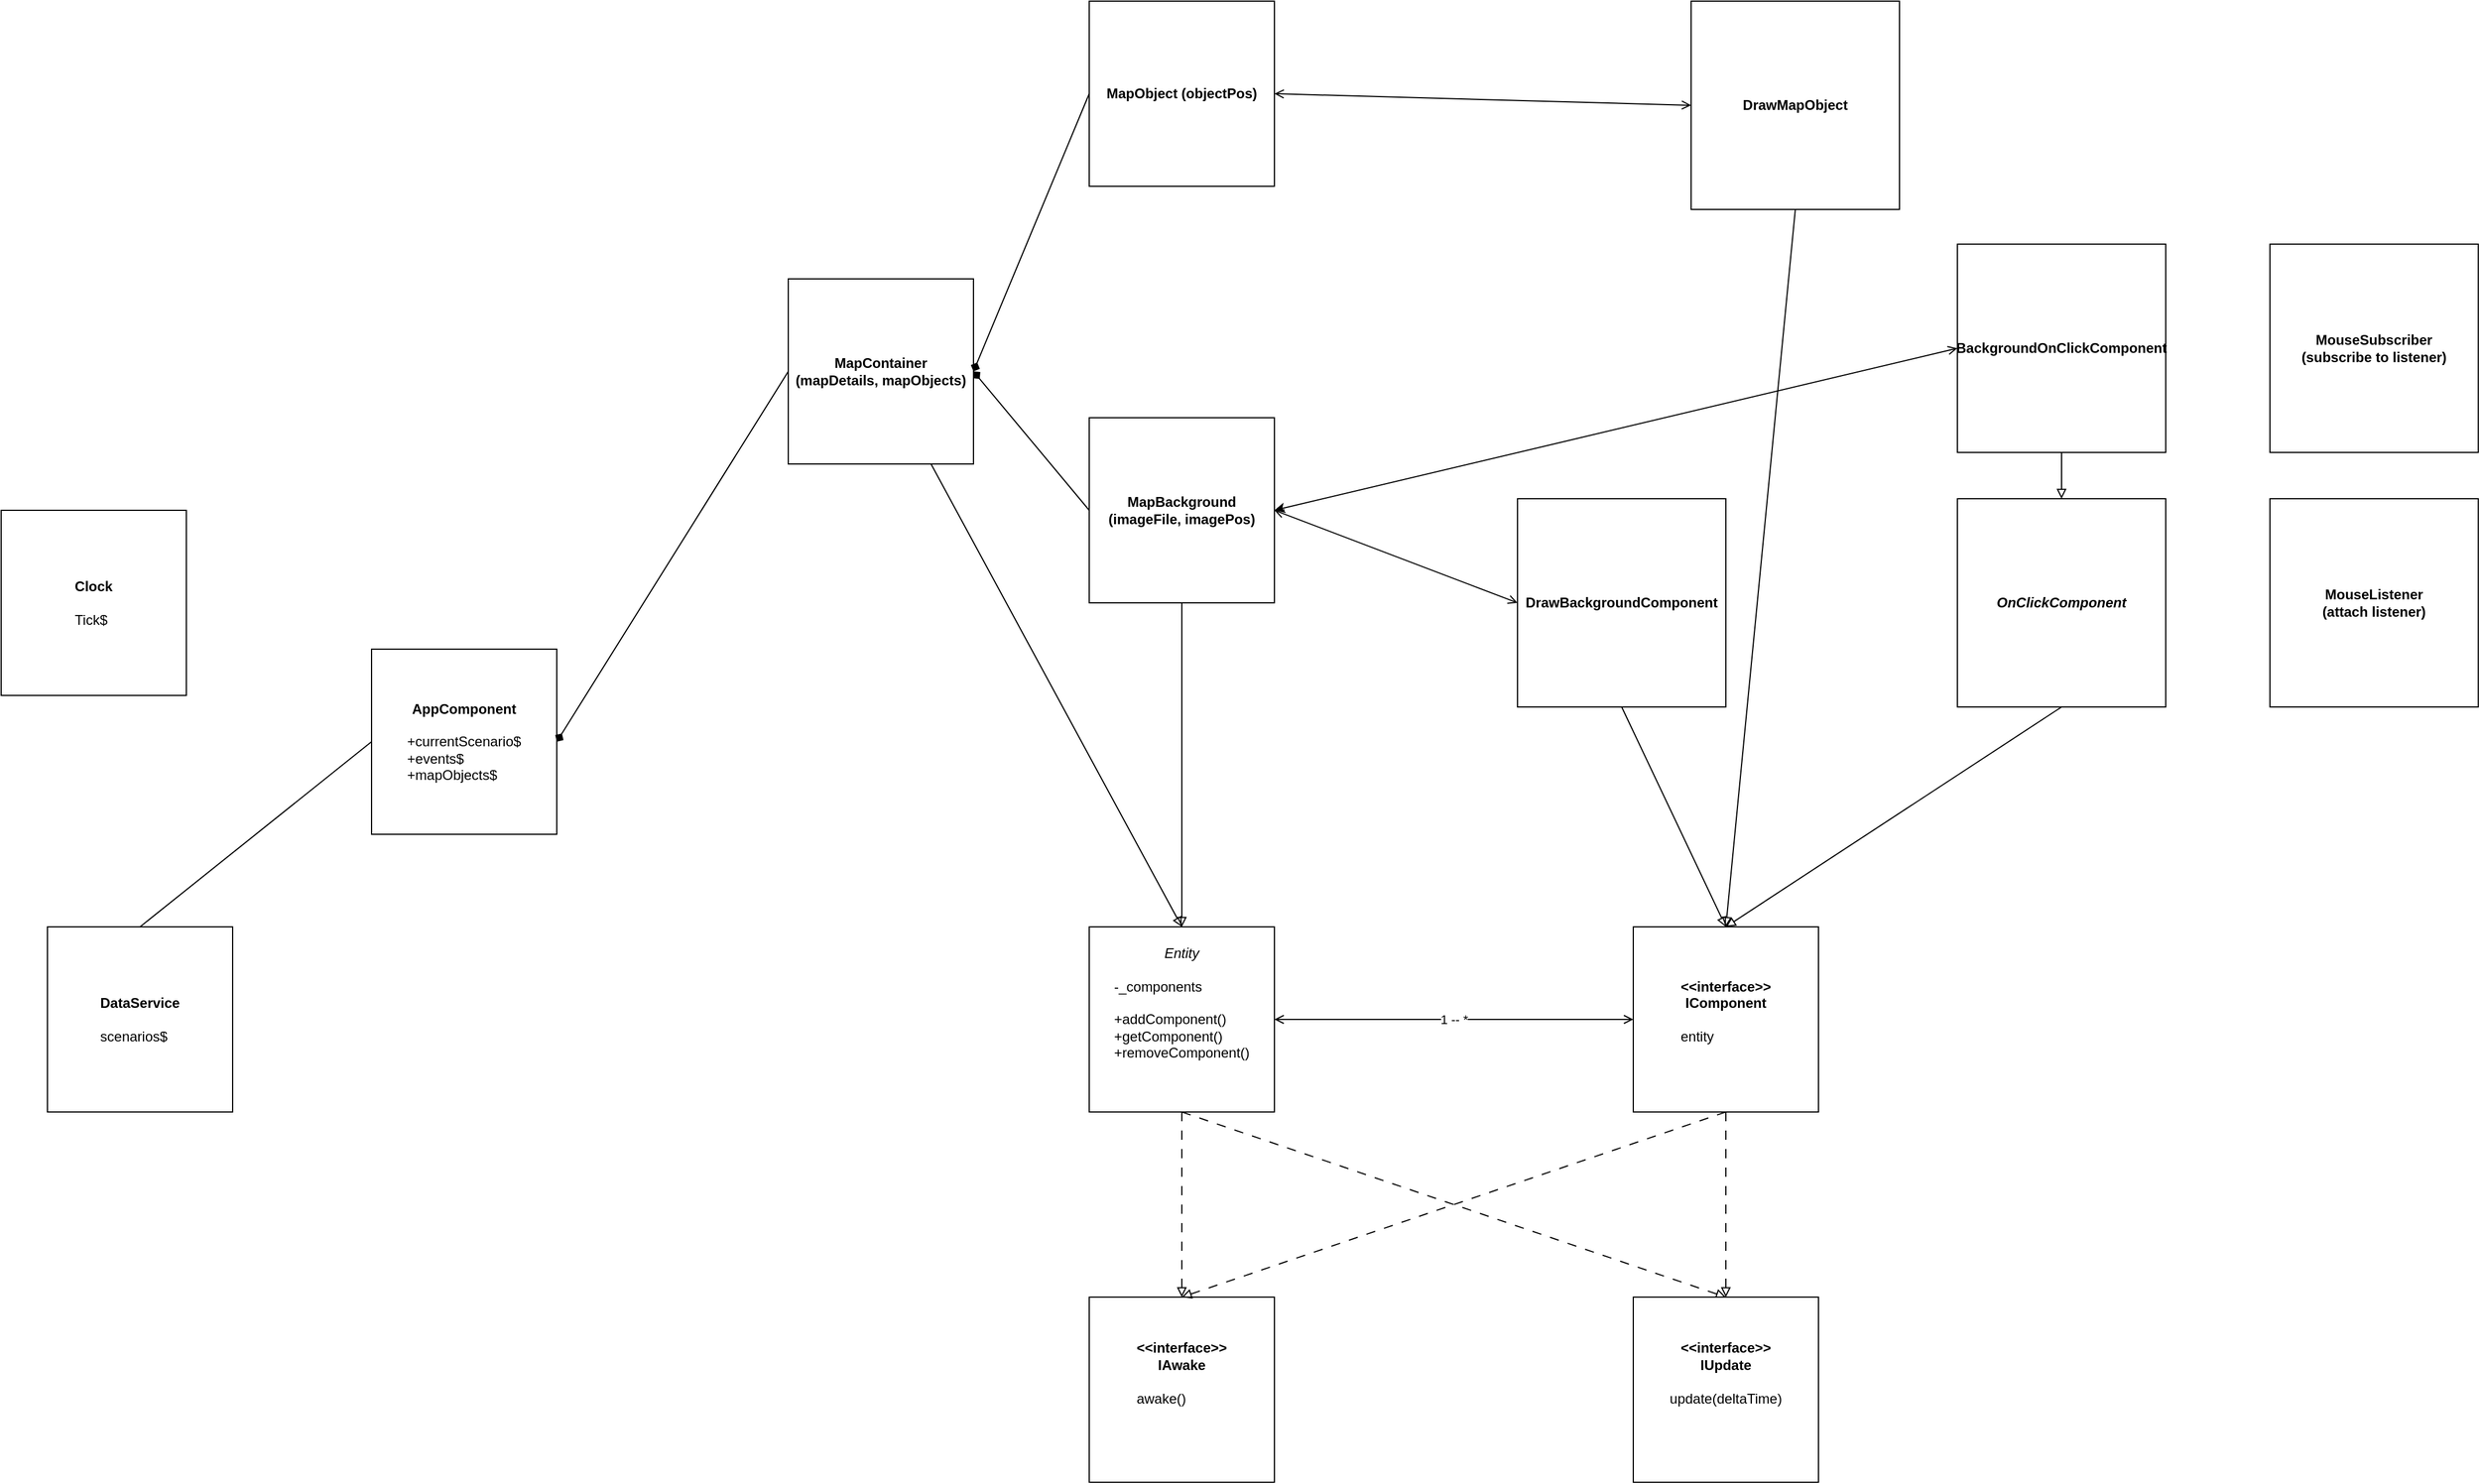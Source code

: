 <mxfile>
    <diagram id="VgLAo6fLAIfAVf-dxMtZ" name="Page-1">
        <mxGraphModel dx="2705" dy="1943" grid="1" gridSize="10" guides="1" tooltips="1" connect="1" arrows="1" fold="1" page="1" pageScale="1" pageWidth="850" pageHeight="1100" math="0" shadow="0">
            <root>
                <mxCell id="0"/>
                <mxCell id="1" parent="0"/>
                <mxCell id="34" style="edgeStyle=none;html=1;endArrow=block;endFill=0;entryX=0.5;entryY=0;entryDx=0;entryDy=0;exitX=0.5;exitY=1;exitDx=0;exitDy=0;" parent="1" source="30" target="10" edge="1">
                    <mxGeometry relative="1" as="geometry">
                        <mxPoint x="890" y="-330" as="sourcePoint"/>
                        <mxPoint x="1010" y="110" as="targetPoint"/>
                    </mxGeometry>
                </mxCell>
                <mxCell id="7" style="edgeStyle=none;html=1;entryX=0.5;entryY=0;entryDx=0;entryDy=0;dashed=1;dashPattern=8 8;endArrow=block;endFill=0;exitX=0.5;exitY=1;exitDx=0;exitDy=0;" parent="1" source="2" target="5" edge="1">
                    <mxGeometry relative="1" as="geometry"/>
                </mxCell>
                <mxCell id="9" style="edgeStyle=none;html=1;entryX=0.5;entryY=0;entryDx=0;entryDy=0;dashed=1;dashPattern=8 8;endArrow=block;endFill=0;exitX=0.5;exitY=1;exitDx=0;exitDy=0;" parent="1" source="2" target="4" edge="1">
                    <mxGeometry relative="1" as="geometry"/>
                </mxCell>
                <mxCell id="13" value="1 -- *" style="edgeStyle=none;html=1;entryX=0;entryY=0.5;entryDx=0;entryDy=0;endArrow=open;endFill=0;startArrow=open;startFill=0;" parent="1" source="2" target="10" edge="1">
                    <mxGeometry relative="1" as="geometry"/>
                </mxCell>
                <mxCell id="2" value="&lt;i&gt;Entity&lt;br&gt;&lt;/i&gt;&lt;div style=&quot;text-align: left;&quot;&gt;&lt;br&gt;&lt;/div&gt;&lt;div style=&quot;text-align: left;&quot;&gt;-_components&lt;/div&gt;&lt;div style=&quot;text-align: left;&quot;&gt;&lt;br&gt;&lt;/div&gt;&lt;div style=&quot;text-align: left;&quot;&gt;+addComponent()&lt;/div&gt;&lt;div style=&quot;text-align: left;&quot;&gt;+getComponent()&lt;/div&gt;&lt;div style=&quot;text-align: left;&quot;&gt;+removeComponent()&lt;/div&gt;&lt;div style=&quot;font-style: italic; text-align: left;&quot;&gt;&lt;br&gt;&lt;/div&gt;&lt;div style=&quot;font-style: italic; text-align: left;&quot;&gt;&lt;br&gt;&lt;/div&gt;" style="whiteSpace=wrap;html=1;aspect=fixed;" parent="1" vertex="1">
                    <mxGeometry x="540" y="160" width="160" height="160" as="geometry"/>
                </mxCell>
                <mxCell id="4" value="&lt;b&gt;&amp;lt;&amp;lt;interface&amp;gt;&amp;gt;&lt;br&gt;IAwake&lt;/b&gt;&lt;br&gt;&lt;br&gt;&lt;div style=&quot;text-align: left;&quot;&gt;awake()&lt;/div&gt;&lt;div style=&quot;font-style: italic; text-align: left;&quot;&gt;&lt;br&gt;&lt;/div&gt;&lt;div style=&quot;font-style: italic; text-align: left;&quot;&gt;&lt;br&gt;&lt;/div&gt;" style="whiteSpace=wrap;html=1;aspect=fixed;" parent="1" vertex="1">
                    <mxGeometry x="540" y="480" width="160" height="160" as="geometry"/>
                </mxCell>
                <mxCell id="5" value="&lt;b&gt;&amp;lt;&amp;lt;interface&amp;gt;&amp;gt;&lt;br&gt;IUpdate&lt;/b&gt;&lt;br&gt;&lt;br&gt;&lt;div style=&quot;text-align: left;&quot;&gt;update(deltaTime)&lt;/div&gt;&lt;div style=&quot;font-style: italic; text-align: left;&quot;&gt;&lt;br&gt;&lt;/div&gt;&lt;div style=&quot;font-style: italic; text-align: left;&quot;&gt;&lt;br&gt;&lt;/div&gt;" style="whiteSpace=wrap;html=1;aspect=fixed;" parent="1" vertex="1">
                    <mxGeometry x="1010" y="480" width="160" height="160" as="geometry"/>
                </mxCell>
                <mxCell id="11" style="edgeStyle=none;html=1;entryX=0.5;entryY=0;entryDx=0;entryDy=0;dashed=1;dashPattern=8 8;endArrow=block;endFill=0;" parent="1" source="10" target="5" edge="1">
                    <mxGeometry relative="1" as="geometry"/>
                </mxCell>
                <mxCell id="12" style="edgeStyle=none;html=1;entryX=0.5;entryY=0;entryDx=0;entryDy=0;dashed=1;dashPattern=8 8;endArrow=block;endFill=0;exitX=0.5;exitY=1;exitDx=0;exitDy=0;" parent="1" source="10" target="4" edge="1">
                    <mxGeometry relative="1" as="geometry"/>
                </mxCell>
                <mxCell id="10" value="&lt;b&gt;&amp;lt;&amp;lt;interface&amp;gt;&amp;gt;&lt;br&gt;IComponent&lt;/b&gt;&lt;br&gt;&lt;div style=&quot;text-align: left;&quot;&gt;&lt;br&gt;&lt;/div&gt;&lt;div style=&quot;text-align: left;&quot;&gt;entity&lt;/div&gt;&lt;div style=&quot;font-style: italic; text-align: left;&quot;&gt;&lt;br&gt;&lt;/div&gt;" style="whiteSpace=wrap;html=1;aspect=fixed;" parent="1" vertex="1">
                    <mxGeometry x="1010" y="160" width="160" height="160" as="geometry"/>
                </mxCell>
                <mxCell id="20" style="edgeStyle=none;html=1;entryX=0.5;entryY=0;entryDx=0;entryDy=0;exitX=0;exitY=0.5;exitDx=0;exitDy=0;endArrow=none;endFill=0;" parent="1" source="14" target="19" edge="1">
                    <mxGeometry relative="1" as="geometry"/>
                </mxCell>
                <mxCell id="14" value="&lt;b style=&quot;&quot;&gt;AppComponent&lt;br&gt;&lt;/b&gt;&lt;div style=&quot;text-align: left;&quot;&gt;&lt;br&gt;&lt;/div&gt;&lt;div style=&quot;text-align: left;&quot;&gt;+currentScenario$&lt;/div&gt;&lt;div style=&quot;text-align: left;&quot;&gt;+events$&lt;/div&gt;&lt;div style=&quot;text-align: left;&quot;&gt;+mapObjects$&lt;/div&gt;" style="whiteSpace=wrap;html=1;aspect=fixed;" parent="1" vertex="1">
                    <mxGeometry x="-80" y="-80" width="160" height="160" as="geometry"/>
                </mxCell>
                <mxCell id="16" style="edgeStyle=none;html=1;entryX=0.5;entryY=0;entryDx=0;entryDy=0;endArrow=block;endFill=0;" parent="1" source="15" target="2" edge="1">
                    <mxGeometry relative="1" as="geometry"/>
                </mxCell>
                <mxCell id="23" style="edgeStyle=none;html=1;entryX=0;entryY=0.5;entryDx=0;entryDy=0;endArrow=none;endFill=0;exitX=1;exitY=0.5;exitDx=0;exitDy=0;startArrow=diamond;startFill=1;" parent="1" source="15" target="21" edge="1">
                    <mxGeometry relative="1" as="geometry"/>
                </mxCell>
                <mxCell id="15" value="&lt;b&gt;MapContainer &lt;br&gt;(mapDetails, mapObjects)&lt;/b&gt;" style="whiteSpace=wrap;html=1;aspect=fixed;" parent="1" vertex="1">
                    <mxGeometry x="280" y="-400" width="160" height="160" as="geometry"/>
                </mxCell>
                <mxCell id="18" value="&lt;b&gt;Clock&lt;/b&gt;&lt;br&gt;&lt;br&gt;&lt;div style=&quot;text-align: left;&quot;&gt;Tick$&lt;/div&gt;" style="whiteSpace=wrap;html=1;aspect=fixed;" parent="1" vertex="1">
                    <mxGeometry x="-400" y="-200" width="160" height="160" as="geometry"/>
                </mxCell>
                <mxCell id="19" value="&lt;b&gt;DataService&lt;br&gt;&lt;/b&gt;&lt;br&gt;&lt;div style=&quot;text-align: left;&quot;&gt;scenarios$&lt;/div&gt;" style="whiteSpace=wrap;html=1;aspect=fixed;" parent="1" vertex="1">
                    <mxGeometry x="-360" y="160" width="160" height="160" as="geometry"/>
                </mxCell>
                <mxCell id="22" style="edgeStyle=none;html=1;entryX=0.5;entryY=0;entryDx=0;entryDy=0;exitX=0.5;exitY=1;exitDx=0;exitDy=0;endArrow=block;endFill=0;" parent="1" source="21" target="2" edge="1">
                    <mxGeometry relative="1" as="geometry"/>
                </mxCell>
                <mxCell id="26" style="edgeStyle=none;html=1;exitX=1;exitY=0.5;exitDx=0;exitDy=0;entryX=0;entryY=0.5;entryDx=0;entryDy=0;startArrow=open;startFill=0;endArrow=open;endFill=0;" parent="1" source="21" target="25" edge="1">
                    <mxGeometry relative="1" as="geometry"/>
                </mxCell>
                <mxCell id="21" value="&lt;b&gt;MapBackground (imageFile, imagePos)&lt;/b&gt;&lt;br&gt;" style="whiteSpace=wrap;html=1;aspect=fixed;" parent="1" vertex="1">
                    <mxGeometry x="540" y="-280" width="160" height="160" as="geometry"/>
                </mxCell>
                <mxCell id="24" style="edgeStyle=none;html=1;entryX=0;entryY=0.5;entryDx=0;entryDy=0;endArrow=none;endFill=0;exitX=1;exitY=0.5;exitDx=0;exitDy=0;startArrow=diamond;startFill=1;" parent="1" source="14" target="15" edge="1">
                    <mxGeometry relative="1" as="geometry">
                        <mxPoint x="120" y="-20" as="sourcePoint"/>
                        <mxPoint x="200" y="-100" as="targetPoint"/>
                    </mxGeometry>
                </mxCell>
                <mxCell id="27" style="edgeStyle=none;html=1;entryX=0.5;entryY=0;entryDx=0;entryDy=0;exitX=0.5;exitY=1;exitDx=0;exitDy=0;endArrow=block;endFill=0;" parent="1" source="25" target="10" edge="1">
                    <mxGeometry relative="1" as="geometry">
                        <mxPoint x="790" y="-100" as="sourcePoint"/>
                        <mxPoint x="550" y="180" as="targetPoint"/>
                    </mxGeometry>
                </mxCell>
                <mxCell id="28" value="&lt;b&gt;MapObject (objectPos)&lt;/b&gt;" style="whiteSpace=wrap;html=1;aspect=fixed;" parent="1" vertex="1">
                    <mxGeometry x="540" y="-640" width="160" height="160" as="geometry"/>
                </mxCell>
                <mxCell id="29" style="edgeStyle=none;html=1;entryX=0;entryY=0.5;entryDx=0;entryDy=0;endArrow=none;endFill=0;exitX=1;exitY=0.5;exitDx=0;exitDy=0;startArrow=diamond;startFill=1;" parent="1" source="15" target="28" edge="1">
                    <mxGeometry relative="1" as="geometry">
                        <mxPoint x="380.0" y="-290" as="sourcePoint"/>
                        <mxPoint x="460.0" y="-370" as="targetPoint"/>
                    </mxGeometry>
                </mxCell>
                <mxCell id="30" value="&lt;b&gt;DrawMapObject&lt;br&gt;&lt;/b&gt;" style="whiteSpace=wrap;html=1;aspect=fixed;" parent="1" vertex="1">
                    <mxGeometry x="1060" y="-640" width="180" height="180" as="geometry"/>
                </mxCell>
                <mxCell id="31" style="edgeStyle=none;html=1;startArrow=open;startFill=0;endArrow=open;endFill=0;exitX=1;exitY=0.5;exitDx=0;exitDy=0;entryX=0;entryY=0.5;entryDx=0;entryDy=0;" parent="1" source="28" target="30" edge="1">
                    <mxGeometry relative="1" as="geometry">
                        <mxPoint x="700" y="-560" as="sourcePoint"/>
                        <mxPoint x="780" y="-560" as="targetPoint"/>
                    </mxGeometry>
                </mxCell>
                <mxCell id="33" style="edgeStyle=none;html=1;entryX=1;entryY=0.5;entryDx=0;entryDy=0;exitX=0;exitY=0.5;exitDx=0;exitDy=0;startArrow=open;startFill=0;" parent="1" source="32" target="21" edge="1">
                    <mxGeometry relative="1" as="geometry">
                        <mxPoint x="1000" y="-220" as="sourcePoint"/>
                    </mxGeometry>
                </mxCell>
                <mxCell id="36" style="edgeStyle=none;html=1;entryX=0.5;entryY=0;entryDx=0;entryDy=0;startArrow=none;startFill=0;endArrow=block;endFill=0;" parent="1" source="32" target="35" edge="1">
                    <mxGeometry relative="1" as="geometry"/>
                </mxCell>
                <mxCell id="32" value="&lt;b&gt;BackgroundOnClickComponent&lt;/b&gt;" style="whiteSpace=wrap;html=1;aspect=fixed;" parent="1" vertex="1">
                    <mxGeometry x="1290" y="-430" width="180" height="180" as="geometry"/>
                </mxCell>
                <mxCell id="25" value="&lt;b&gt;DrawBackgroundComponent&lt;/b&gt;" style="whiteSpace=wrap;html=1;aspect=fixed;" parent="1" vertex="1">
                    <mxGeometry x="910" y="-210" width="180" height="180" as="geometry"/>
                </mxCell>
                <mxCell id="37" style="edgeStyle=none;html=1;entryX=0.5;entryY=0;entryDx=0;entryDy=0;startArrow=none;startFill=0;endArrow=block;endFill=0;exitX=0.5;exitY=1;exitDx=0;exitDy=0;" parent="1" source="35" target="10" edge="1">
                    <mxGeometry relative="1" as="geometry"/>
                </mxCell>
                <mxCell id="35" value="&lt;i style=&quot;&quot;&gt;&lt;b&gt;OnClickComponent&lt;/b&gt;&lt;/i&gt;" style="whiteSpace=wrap;html=1;aspect=fixed;" parent="1" vertex="1">
                    <mxGeometry x="1290" y="-210" width="180" height="180" as="geometry"/>
                </mxCell>
                <mxCell id="38" value="&lt;b style=&quot;&quot;&gt;MouseListener&lt;br&gt;(attach listener)&lt;br&gt;&lt;/b&gt;" style="whiteSpace=wrap;html=1;aspect=fixed;" vertex="1" parent="1">
                    <mxGeometry x="1560" y="-210" width="180" height="180" as="geometry"/>
                </mxCell>
                <mxCell id="39" value="&lt;b style=&quot;&quot;&gt;MouseSubscriber&lt;br&gt;(subscribe to listener)&lt;br&gt;&lt;/b&gt;" style="whiteSpace=wrap;html=1;aspect=fixed;" vertex="1" parent="1">
                    <mxGeometry x="1560" y="-430" width="180" height="180" as="geometry"/>
                </mxCell>
            </root>
        </mxGraphModel>
    </diagram>
</mxfile>